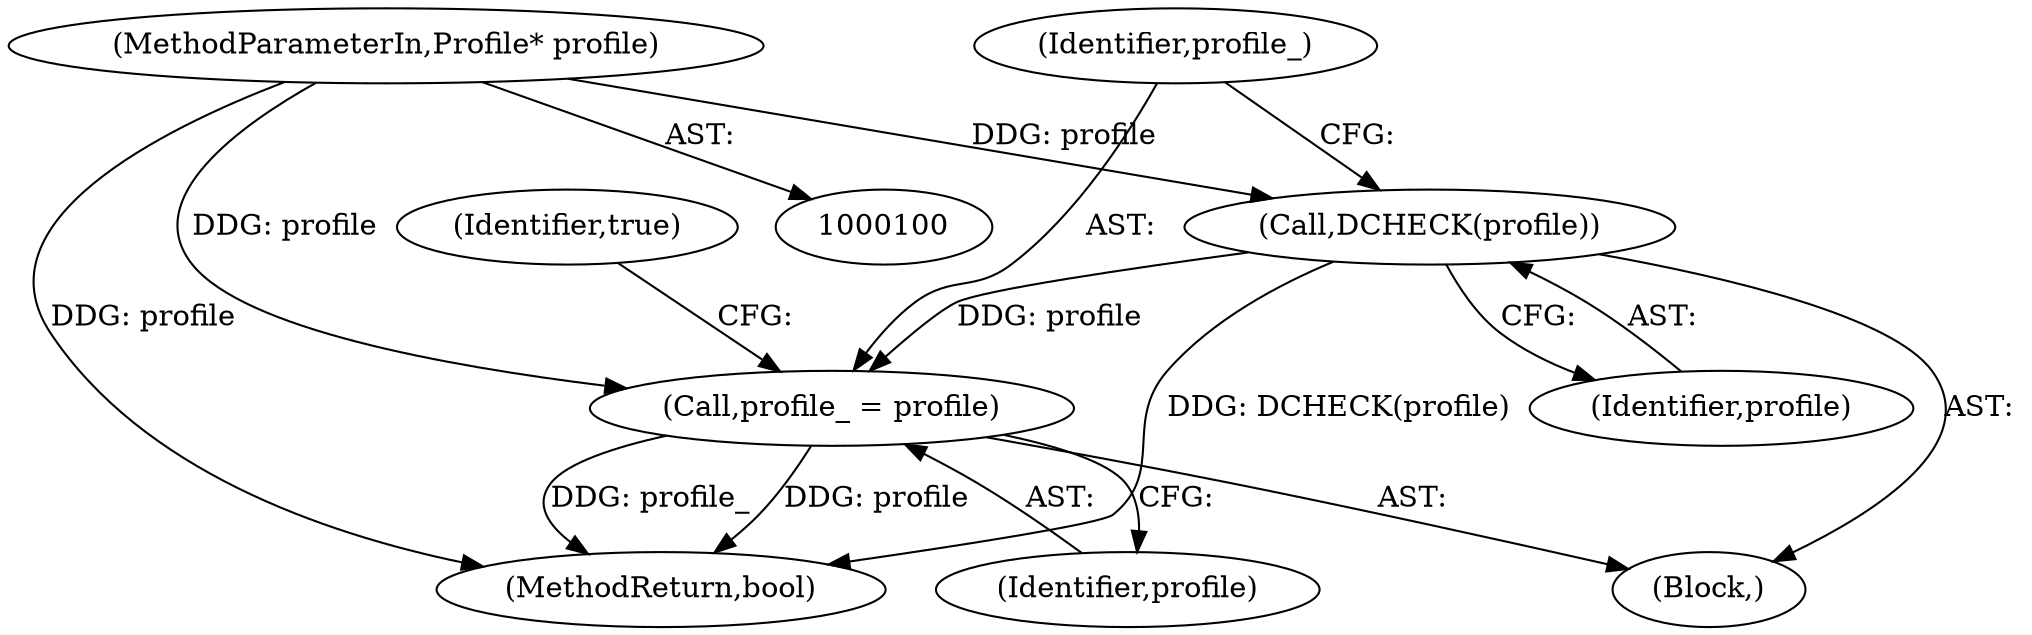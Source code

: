 digraph "1_Chrome_76a3314ac3b711e01fae3b76a5d85f0eddeeec0b@pointer" {
"1000101" [label="(MethodParameterIn,Profile* profile)"];
"1000103" [label="(Call,DCHECK(profile))"];
"1000105" [label="(Call,profile_ = profile)"];
"1000109" [label="(Identifier,true)"];
"1000110" [label="(MethodReturn,bool)"];
"1000106" [label="(Identifier,profile_)"];
"1000103" [label="(Call,DCHECK(profile))"];
"1000102" [label="(Block,)"];
"1000105" [label="(Call,profile_ = profile)"];
"1000104" [label="(Identifier,profile)"];
"1000101" [label="(MethodParameterIn,Profile* profile)"];
"1000107" [label="(Identifier,profile)"];
"1000101" -> "1000100"  [label="AST: "];
"1000101" -> "1000110"  [label="DDG: profile"];
"1000101" -> "1000103"  [label="DDG: profile"];
"1000101" -> "1000105"  [label="DDG: profile"];
"1000103" -> "1000102"  [label="AST: "];
"1000103" -> "1000104"  [label="CFG: "];
"1000104" -> "1000103"  [label="AST: "];
"1000106" -> "1000103"  [label="CFG: "];
"1000103" -> "1000110"  [label="DDG: DCHECK(profile)"];
"1000103" -> "1000105"  [label="DDG: profile"];
"1000105" -> "1000102"  [label="AST: "];
"1000105" -> "1000107"  [label="CFG: "];
"1000106" -> "1000105"  [label="AST: "];
"1000107" -> "1000105"  [label="AST: "];
"1000109" -> "1000105"  [label="CFG: "];
"1000105" -> "1000110"  [label="DDG: profile"];
"1000105" -> "1000110"  [label="DDG: profile_"];
}
